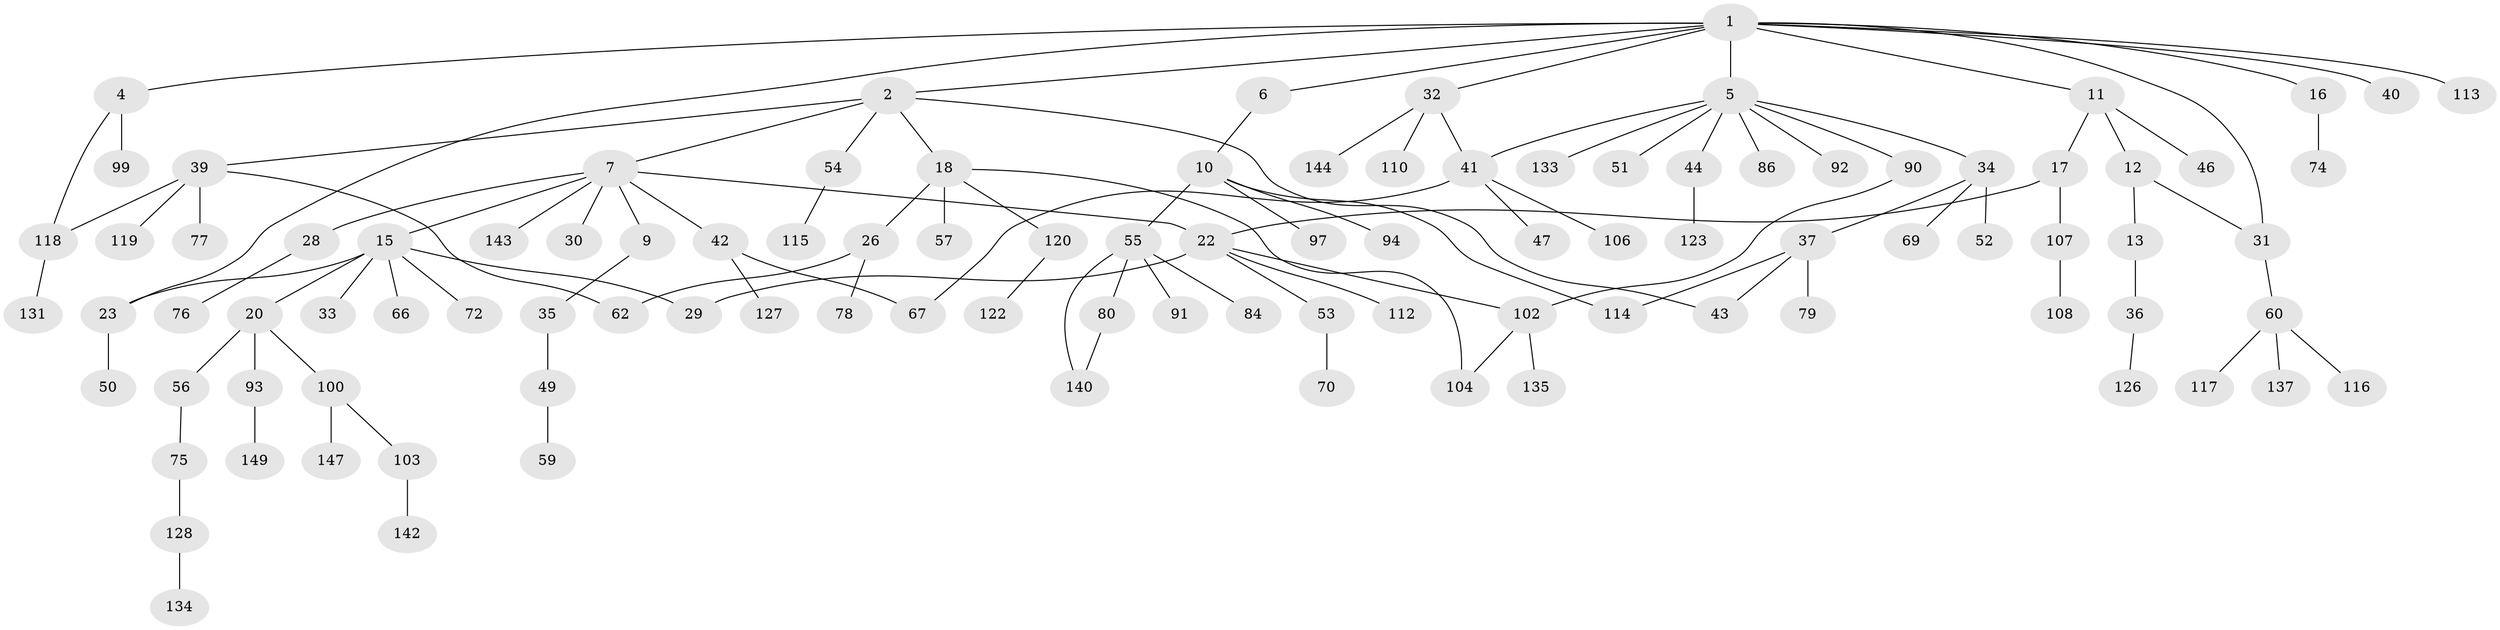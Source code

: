 // original degree distribution, {8: 0.006711409395973154, 6: 0.03355704697986577, 5: 0.03355704697986577, 3: 0.15436241610738255, 2: 0.28187919463087246, 4: 0.0738255033557047, 1: 0.4161073825503356}
// Generated by graph-tools (version 1.1) at 2025/41/03/06/25 10:41:28]
// undirected, 103 vertices, 115 edges
graph export_dot {
graph [start="1"]
  node [color=gray90,style=filled];
  1 [super="+3"];
  2 [super="+88"];
  4 [super="+19"];
  5 [super="+14"];
  6;
  7 [super="+8"];
  9 [super="+101"];
  10 [super="+81"];
  11;
  12 [super="+58"];
  13 [super="+27"];
  15 [super="+24"];
  16 [super="+83"];
  17 [super="+21"];
  18 [super="+45"];
  20 [super="+25"];
  22 [super="+85"];
  23 [super="+38"];
  26 [super="+68"];
  28;
  29;
  30 [super="+95"];
  31;
  32 [super="+63"];
  33;
  34;
  35;
  36 [super="+65"];
  37 [super="+61"];
  39 [super="+71"];
  40 [super="+89"];
  41 [super="+48"];
  42 [super="+64"];
  43 [super="+87"];
  44;
  46 [super="+124"];
  47 [super="+145"];
  49 [super="+73"];
  50 [super="+98"];
  51;
  52;
  53 [super="+121"];
  54 [super="+129"];
  55 [super="+138"];
  56 [super="+82"];
  57;
  59;
  60 [super="+96"];
  62 [super="+109"];
  66;
  67;
  69 [super="+148"];
  70;
  72;
  74;
  75;
  76;
  77 [super="+139"];
  78;
  79 [super="+132"];
  80;
  84;
  86;
  90;
  91;
  92;
  93 [super="+111"];
  94;
  97 [super="+125"];
  99;
  100;
  102 [super="+105"];
  103;
  104;
  106;
  107 [super="+141"];
  108;
  110;
  112;
  113;
  114;
  115;
  116;
  117;
  118 [super="+130"];
  119;
  120;
  122;
  123;
  126;
  127;
  128 [super="+136"];
  131;
  133;
  134 [super="+146"];
  135;
  137;
  140;
  142;
  143;
  144;
  147;
  149;
  1 -- 2;
  1 -- 6;
  1 -- 11;
  1 -- 32;
  1 -- 40;
  1 -- 113;
  1 -- 31;
  1 -- 16;
  1 -- 4;
  1 -- 5;
  1 -- 23;
  2 -- 7;
  2 -- 18;
  2 -- 39;
  2 -- 54;
  2 -- 43;
  4 -- 118;
  4 -- 99;
  5 -- 34;
  5 -- 41;
  5 -- 44;
  5 -- 133;
  5 -- 51;
  5 -- 86;
  5 -- 90;
  5 -- 92;
  6 -- 10;
  7 -- 15;
  7 -- 28;
  7 -- 30;
  7 -- 42;
  7 -- 143;
  7 -- 9;
  7 -- 22;
  9 -- 35;
  10 -- 55;
  10 -- 114;
  10 -- 97;
  10 -- 94;
  11 -- 12;
  11 -- 17;
  11 -- 46;
  12 -- 13;
  12 -- 31;
  13 -- 36;
  15 -- 20;
  15 -- 29;
  15 -- 33;
  15 -- 66;
  15 -- 72;
  15 -- 23;
  16 -- 74;
  17 -- 107;
  17 -- 22;
  18 -- 26;
  18 -- 57;
  18 -- 120;
  18 -- 104;
  20 -- 93;
  20 -- 56;
  20 -- 100;
  22 -- 53;
  22 -- 102;
  22 -- 112;
  22 -- 29;
  23 -- 50;
  26 -- 78;
  26 -- 62;
  28 -- 76;
  31 -- 60;
  32 -- 144;
  32 -- 41;
  32 -- 110;
  34 -- 37;
  34 -- 52;
  34 -- 69;
  35 -- 49;
  36 -- 126;
  37 -- 43;
  37 -- 114;
  37 -- 79;
  39 -- 62;
  39 -- 119;
  39 -- 77;
  39 -- 118;
  41 -- 47;
  41 -- 106;
  41 -- 67;
  42 -- 127;
  42 -- 67;
  44 -- 123;
  49 -- 59;
  53 -- 70;
  54 -- 115;
  55 -- 80;
  55 -- 84;
  55 -- 91;
  55 -- 140;
  56 -- 75;
  60 -- 116;
  60 -- 137;
  60 -- 117;
  75 -- 128;
  80 -- 140;
  90 -- 102;
  93 -- 149;
  100 -- 103;
  100 -- 147;
  102 -- 104;
  102 -- 135;
  103 -- 142;
  107 -- 108;
  118 -- 131;
  120 -- 122;
  128 -- 134;
}
